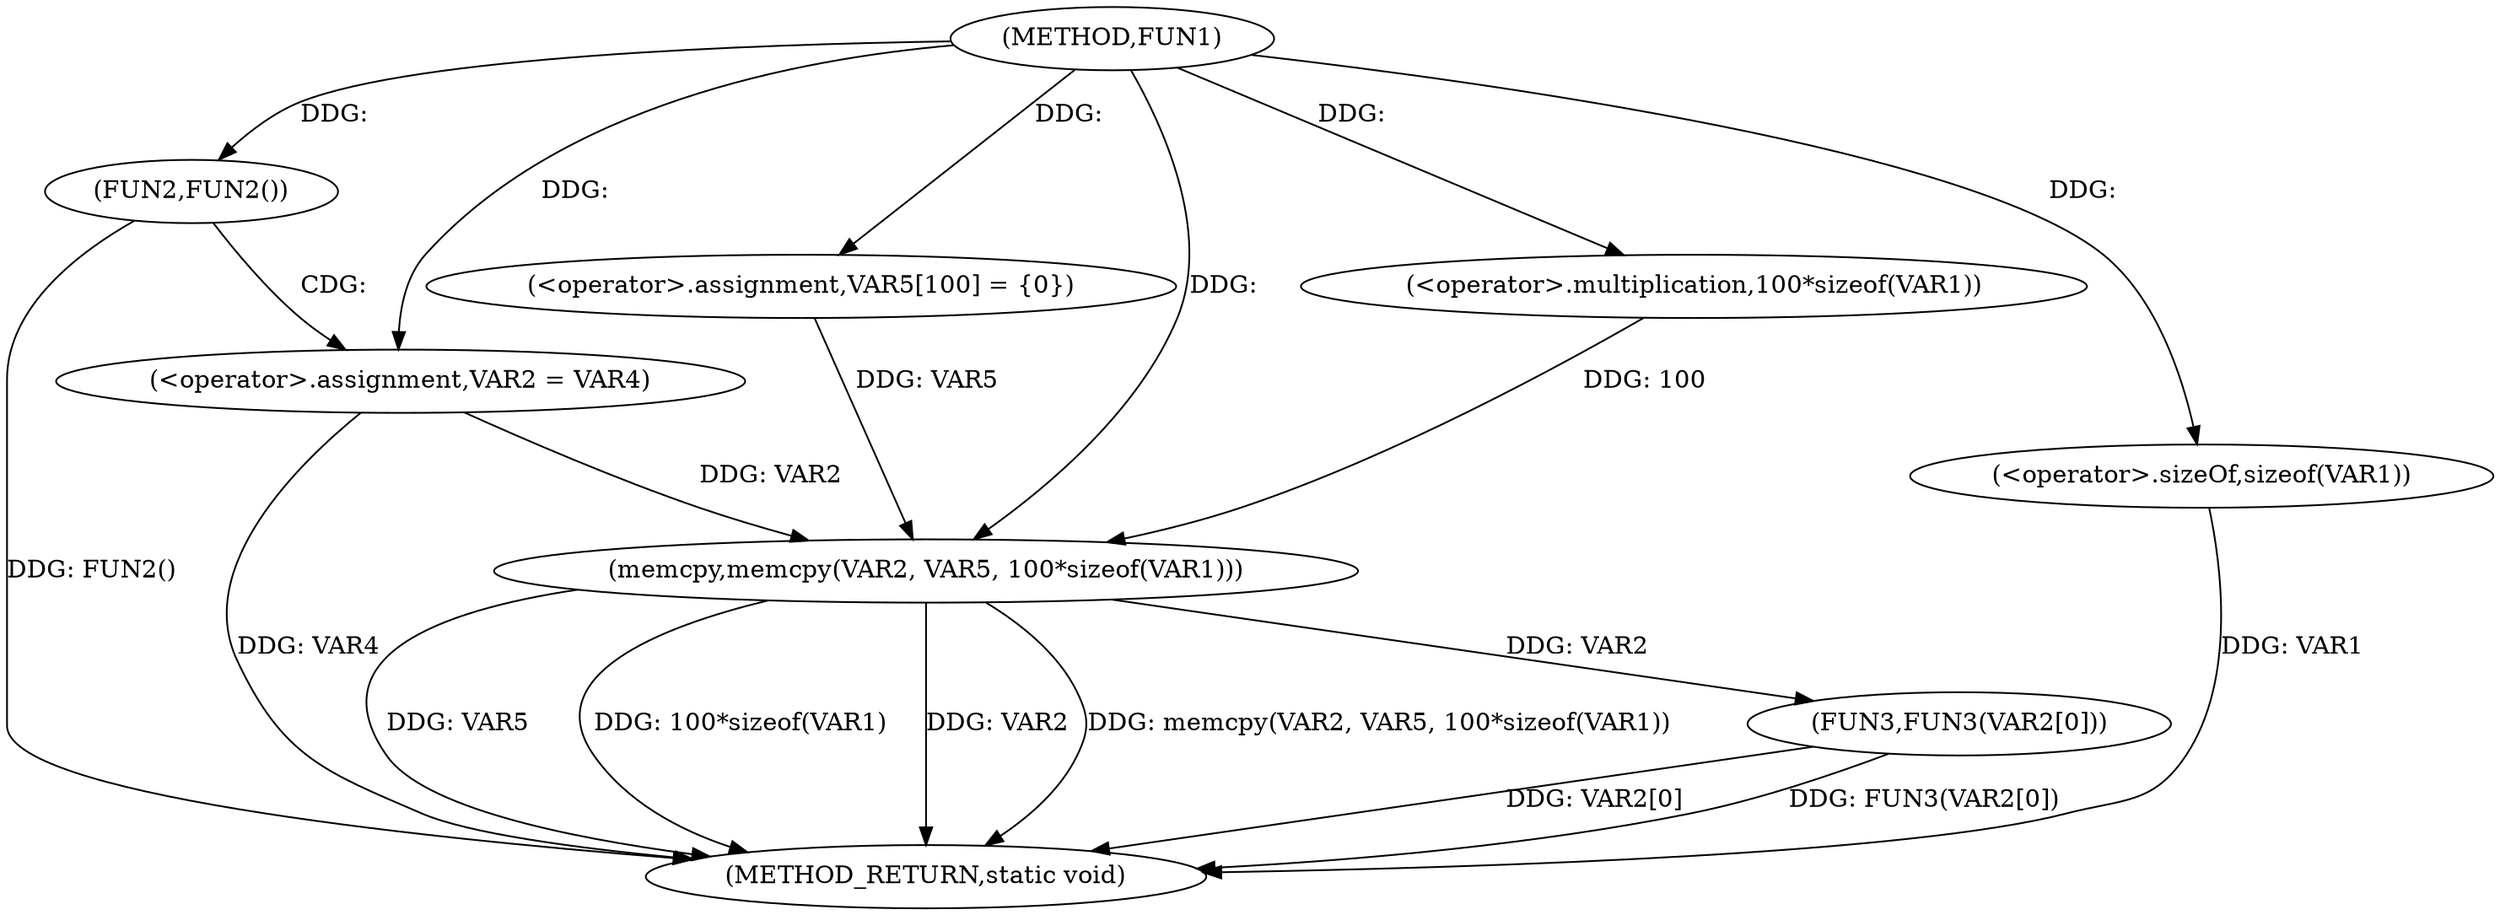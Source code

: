 digraph FUN1 {  
"1000100" [label = "(METHOD,FUN1)" ]
"1000126" [label = "(METHOD_RETURN,static void)" ]
"1000106" [label = "(FUN2,FUN2())" ]
"1000108" [label = "(<operator>.assignment,VAR2 = VAR4)" ]
"1000113" [label = "(<operator>.assignment,VAR5[100] = {0})" ]
"1000115" [label = "(memcpy,memcpy(VAR2, VAR5, 100*sizeof(VAR1)))" ]
"1000118" [label = "(<operator>.multiplication,100*sizeof(VAR1))" ]
"1000120" [label = "(<operator>.sizeOf,sizeof(VAR1))" ]
"1000122" [label = "(FUN3,FUN3(VAR2[0]))" ]
  "1000115" -> "1000126"  [ label = "DDG: VAR5"] 
  "1000122" -> "1000126"  [ label = "DDG: VAR2[0]"] 
  "1000115" -> "1000126"  [ label = "DDG: 100*sizeof(VAR1)"] 
  "1000122" -> "1000126"  [ label = "DDG: FUN3(VAR2[0])"] 
  "1000115" -> "1000126"  [ label = "DDG: VAR2"] 
  "1000106" -> "1000126"  [ label = "DDG: FUN2()"] 
  "1000115" -> "1000126"  [ label = "DDG: memcpy(VAR2, VAR5, 100*sizeof(VAR1))"] 
  "1000120" -> "1000126"  [ label = "DDG: VAR1"] 
  "1000108" -> "1000126"  [ label = "DDG: VAR4"] 
  "1000100" -> "1000106"  [ label = "DDG: "] 
  "1000100" -> "1000108"  [ label = "DDG: "] 
  "1000100" -> "1000113"  [ label = "DDG: "] 
  "1000108" -> "1000115"  [ label = "DDG: VAR2"] 
  "1000100" -> "1000115"  [ label = "DDG: "] 
  "1000113" -> "1000115"  [ label = "DDG: VAR5"] 
  "1000118" -> "1000115"  [ label = "DDG: 100"] 
  "1000100" -> "1000118"  [ label = "DDG: "] 
  "1000100" -> "1000120"  [ label = "DDG: "] 
  "1000115" -> "1000122"  [ label = "DDG: VAR2"] 
  "1000106" -> "1000108"  [ label = "CDG: "] 
}
